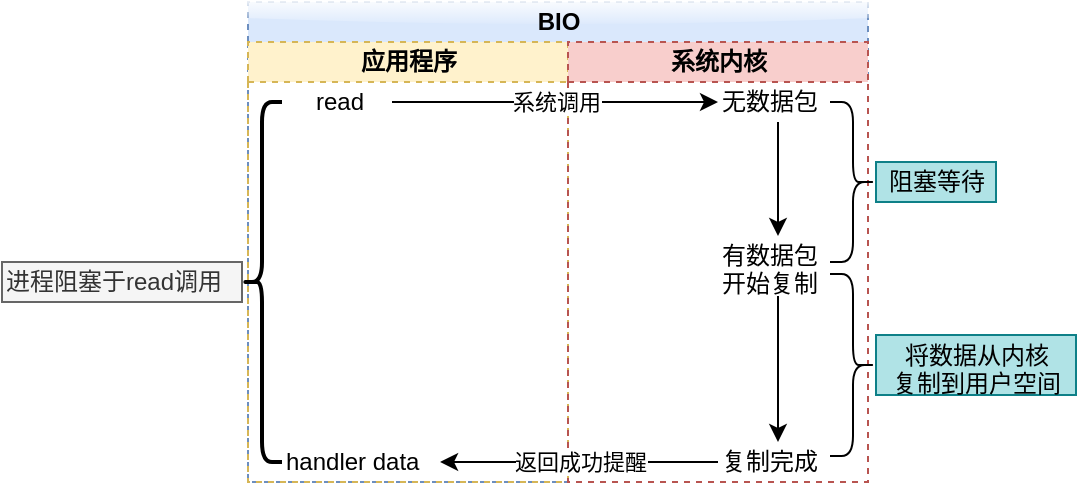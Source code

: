 <mxfile version="12.2.0" type="github" pages="1">
  <diagram id="76jUIuQizO4VcRSTOOHb" name="第 1 页">
    <mxGraphModel dx="1412" dy="932" grid="1" gridSize="10" guides="1" tooltips="1" connect="1" arrows="1" fold="1" page="1" pageScale="1" pageWidth="827" pageHeight="1169" math="0" shadow="0">
      <root>
        <mxCell id="0"/>
        <mxCell id="1" parent="0"/>
        <mxCell id="dnrKAYSTAJrOGpCSW4QO-23" value="BIO" style="swimlane;html=1;childLayout=stackLayout;resizeParent=1;resizeParentMax=0;startSize=20;fillColor=#dae8fc;strokeColor=#6c8ebf;rounded=0;swimlaneLine=0;glass=1;dashed=1;" vertex="1" parent="1">
          <mxGeometry x="183" y="220" width="310" height="240" as="geometry">
            <mxRectangle x="186" y="220" width="50" height="20" as="alternateBounds"/>
          </mxGeometry>
        </mxCell>
        <mxCell id="dnrKAYSTAJrOGpCSW4QO-24" value="应用程序" style="swimlane;html=1;startSize=20;fillColor=#fff2cc;strokeColor=#d6b656;dashed=1;" vertex="1" parent="dnrKAYSTAJrOGpCSW4QO-23">
          <mxGeometry y="20" width="160" height="220" as="geometry">
            <mxRectangle y="20" width="20" height="230" as="alternateBounds"/>
          </mxGeometry>
        </mxCell>
        <mxCell id="dnrKAYSTAJrOGpCSW4QO-25" value="系统内核" style="swimlane;html=1;startSize=20;fillColor=#f8cecc;strokeColor=#b85450;dashed=1;" vertex="1" parent="dnrKAYSTAJrOGpCSW4QO-23">
          <mxGeometry x="160" y="20" width="150" height="220" as="geometry">
            <mxRectangle x="150" y="20" width="20" height="230" as="alternateBounds"/>
          </mxGeometry>
        </mxCell>
        <mxCell id="dnrKAYSTAJrOGpCSW4QO-3" value="" style="shape=curlyBracket;whiteSpace=wrap;html=1;rounded=1;strokeWidth=2;" vertex="1" parent="1">
          <mxGeometry x="180" y="270" width="20" height="180" as="geometry"/>
        </mxCell>
        <mxCell id="dnrKAYSTAJrOGpCSW4QO-6" value="系统调用" style="edgeStyle=orthogonalEdgeStyle;rounded=0;orthogonalLoop=1;jettySize=auto;html=1;" edge="1" parent="1" source="dnrKAYSTAJrOGpCSW4QO-4" target="dnrKAYSTAJrOGpCSW4QO-5">
          <mxGeometry relative="1" as="geometry"/>
        </mxCell>
        <mxCell id="dnrKAYSTAJrOGpCSW4QO-4" value="read" style="text;html=1;resizable=0;points=[];autosize=1;align=left;verticalAlign=top;spacingTop=-4;" vertex="1" parent="1">
          <mxGeometry x="215" y="260" width="40" height="20" as="geometry"/>
        </mxCell>
        <mxCell id="dnrKAYSTAJrOGpCSW4QO-9" style="edgeStyle=orthogonalEdgeStyle;rounded=0;orthogonalLoop=1;jettySize=auto;html=1;" edge="1" parent="1" source="dnrKAYSTAJrOGpCSW4QO-5" target="dnrKAYSTAJrOGpCSW4QO-8">
          <mxGeometry relative="1" as="geometry"/>
        </mxCell>
        <mxCell id="dnrKAYSTAJrOGpCSW4QO-5" value="无数据包" style="text;html=1;resizable=0;points=[];autosize=1;align=left;verticalAlign=top;spacingTop=-4;" vertex="1" parent="1">
          <mxGeometry x="418" y="260" width="60" height="20" as="geometry"/>
        </mxCell>
        <mxCell id="dnrKAYSTAJrOGpCSW4QO-15" style="edgeStyle=orthogonalEdgeStyle;rounded=0;orthogonalLoop=1;jettySize=auto;html=1;" edge="1" parent="1" source="dnrKAYSTAJrOGpCSW4QO-8" target="dnrKAYSTAJrOGpCSW4QO-13">
          <mxGeometry relative="1" as="geometry"/>
        </mxCell>
        <mxCell id="dnrKAYSTAJrOGpCSW4QO-8" value="有数据包&lt;br&gt;开始复制" style="text;html=1;resizable=0;points=[];autosize=1;align=left;verticalAlign=top;spacingTop=-4;" vertex="1" parent="1">
          <mxGeometry x="418" y="337" width="60" height="30" as="geometry"/>
        </mxCell>
        <mxCell id="dnrKAYSTAJrOGpCSW4QO-10" value="" style="shape=curlyBracket;whiteSpace=wrap;html=1;rounded=1;rotation=180;" vertex="1" parent="1">
          <mxGeometry x="474" y="270" width="23" height="80" as="geometry"/>
        </mxCell>
        <mxCell id="dnrKAYSTAJrOGpCSW4QO-12" value="阻塞等待" style="text;html=1;resizable=0;points=[];autosize=1;align=center;verticalAlign=top;spacingTop=-4;fillColor=#b0e3e6;strokeColor=#0e8088;" vertex="1" parent="1">
          <mxGeometry x="497" y="300" width="60" height="20" as="geometry"/>
        </mxCell>
        <mxCell id="dnrKAYSTAJrOGpCSW4QO-18" value="返回成功提醒" style="edgeStyle=orthogonalEdgeStyle;rounded=0;orthogonalLoop=1;jettySize=auto;html=1;entryX=0.988;entryY=0.5;entryDx=0;entryDy=0;entryPerimeter=0;" edge="1" parent="1" source="dnrKAYSTAJrOGpCSW4QO-13" target="dnrKAYSTAJrOGpCSW4QO-17">
          <mxGeometry relative="1" as="geometry"/>
        </mxCell>
        <mxCell id="dnrKAYSTAJrOGpCSW4QO-13" value="复制完成" style="text;html=1;resizable=0;points=[];autosize=1;align=left;verticalAlign=top;spacingTop=-4;" vertex="1" parent="1">
          <mxGeometry x="418" y="440" width="60" height="20" as="geometry"/>
        </mxCell>
        <mxCell id="dnrKAYSTAJrOGpCSW4QO-16" value="" style="shape=curlyBracket;whiteSpace=wrap;html=1;rounded=1;rotation=180;" vertex="1" parent="1">
          <mxGeometry x="474" y="356" width="23" height="91" as="geometry"/>
        </mxCell>
        <mxCell id="dnrKAYSTAJrOGpCSW4QO-17" value="handler data" style="text;html=1;resizable=0;points=[];autosize=1;align=left;verticalAlign=top;spacingTop=-4;" vertex="1" parent="1">
          <mxGeometry x="200" y="440" width="80" height="20" as="geometry"/>
        </mxCell>
        <mxCell id="dnrKAYSTAJrOGpCSW4QO-19" value="将数据从内核&lt;br&gt;复制到用户空间" style="text;html=1;resizable=0;points=[];autosize=1;align=center;verticalAlign=top;spacingTop=-4;fillColor=#b0e3e6;strokeColor=#0e8088;" vertex="1" parent="1">
          <mxGeometry x="497" y="386.5" width="100" height="30" as="geometry"/>
        </mxCell>
        <mxCell id="dnrKAYSTAJrOGpCSW4QO-20" value="进程阻塞于read调用" style="text;html=1;resizable=0;points=[];autosize=1;align=left;verticalAlign=top;spacingTop=-4;fillColor=#f5f5f5;strokeColor=#666666;fontColor=#333333;" vertex="1" parent="1">
          <mxGeometry x="60" y="350" width="120" height="20" as="geometry"/>
        </mxCell>
      </root>
    </mxGraphModel>
  </diagram>
</mxfile>
